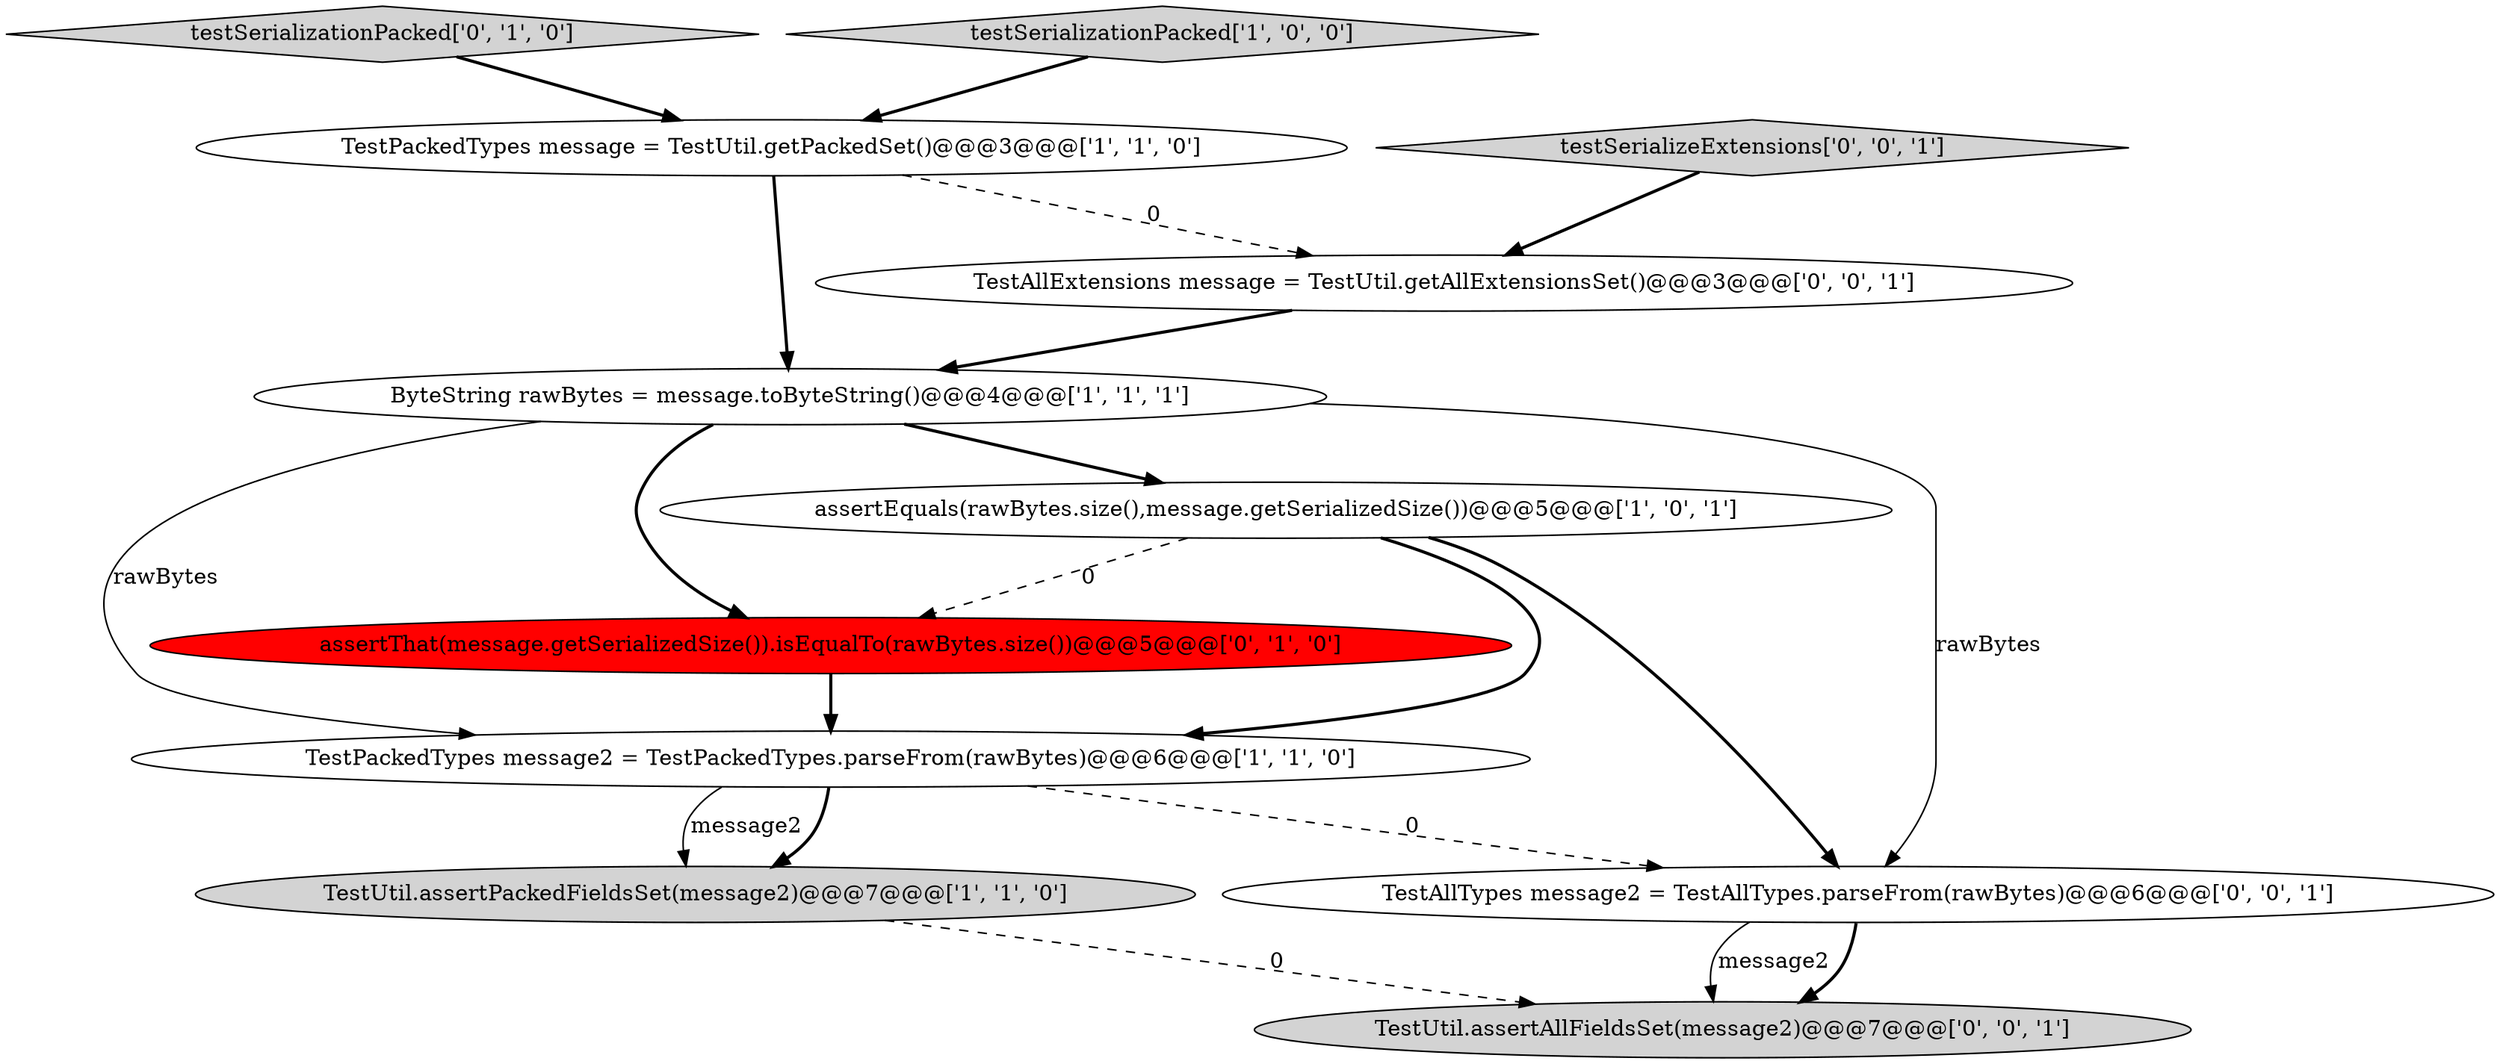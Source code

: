 digraph {
10 [style = filled, label = "TestAllTypes message2 = TestAllTypes.parseFrom(rawBytes)@@@6@@@['0', '0', '1']", fillcolor = white, shape = ellipse image = "AAA0AAABBB3BBB"];
3 [style = filled, label = "assertEquals(rawBytes.size(),message.getSerializedSize())@@@5@@@['1', '0', '1']", fillcolor = white, shape = ellipse image = "AAA0AAABBB1BBB"];
0 [style = filled, label = "TestPackedTypes message = TestUtil.getPackedSet()@@@3@@@['1', '1', '0']", fillcolor = white, shape = ellipse image = "AAA0AAABBB1BBB"];
2 [style = filled, label = "TestUtil.assertPackedFieldsSet(message2)@@@7@@@['1', '1', '0']", fillcolor = lightgray, shape = ellipse image = "AAA0AAABBB1BBB"];
5 [style = filled, label = "TestPackedTypes message2 = TestPackedTypes.parseFrom(rawBytes)@@@6@@@['1', '1', '0']", fillcolor = white, shape = ellipse image = "AAA0AAABBB1BBB"];
4 [style = filled, label = "ByteString rawBytes = message.toByteString()@@@4@@@['1', '1', '1']", fillcolor = white, shape = ellipse image = "AAA0AAABBB1BBB"];
8 [style = filled, label = "testSerializeExtensions['0', '0', '1']", fillcolor = lightgray, shape = diamond image = "AAA0AAABBB3BBB"];
7 [style = filled, label = "testSerializationPacked['0', '1', '0']", fillcolor = lightgray, shape = diamond image = "AAA0AAABBB2BBB"];
9 [style = filled, label = "TestAllExtensions message = TestUtil.getAllExtensionsSet()@@@3@@@['0', '0', '1']", fillcolor = white, shape = ellipse image = "AAA0AAABBB3BBB"];
1 [style = filled, label = "testSerializationPacked['1', '0', '0']", fillcolor = lightgray, shape = diamond image = "AAA0AAABBB1BBB"];
11 [style = filled, label = "TestUtil.assertAllFieldsSet(message2)@@@7@@@['0', '0', '1']", fillcolor = lightgray, shape = ellipse image = "AAA0AAABBB3BBB"];
6 [style = filled, label = "assertThat(message.getSerializedSize()).isEqualTo(rawBytes.size())@@@5@@@['0', '1', '0']", fillcolor = red, shape = ellipse image = "AAA1AAABBB2BBB"];
3->10 [style = bold, label=""];
4->3 [style = bold, label=""];
6->5 [style = bold, label=""];
5->2 [style = bold, label=""];
3->5 [style = bold, label=""];
7->0 [style = bold, label=""];
5->2 [style = solid, label="message2"];
4->10 [style = solid, label="rawBytes"];
1->0 [style = bold, label=""];
3->6 [style = dashed, label="0"];
0->9 [style = dashed, label="0"];
5->10 [style = dashed, label="0"];
0->4 [style = bold, label=""];
4->6 [style = bold, label=""];
4->5 [style = solid, label="rawBytes"];
2->11 [style = dashed, label="0"];
9->4 [style = bold, label=""];
8->9 [style = bold, label=""];
10->11 [style = bold, label=""];
10->11 [style = solid, label="message2"];
}
